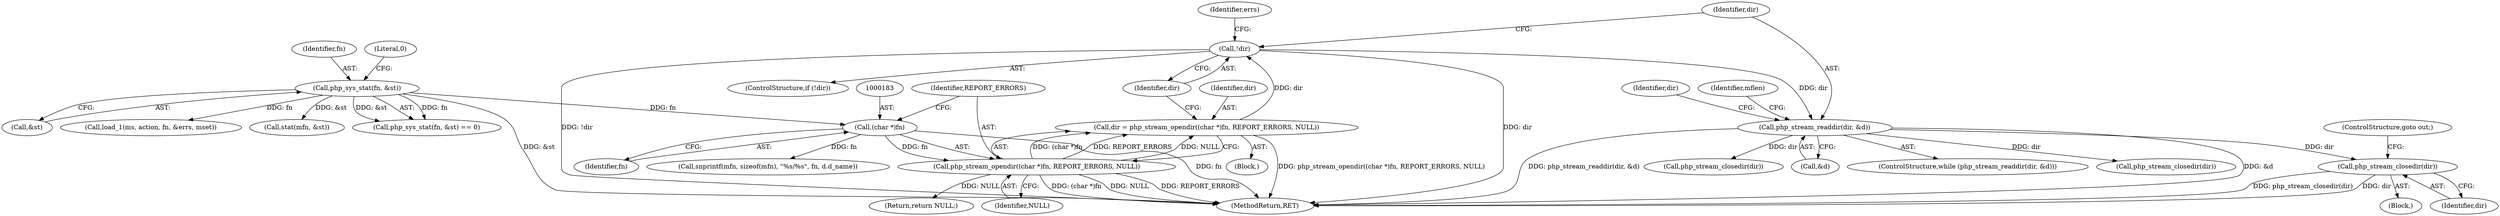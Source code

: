 digraph "0_php_a72cd07f2983dc43a6bb35209dc4687852e53c09@API" {
"1000228" [label="(Call,php_stream_closedir(dir))"];
"1000195" [label="(Call,php_stream_readdir(dir, &d))"];
"1000188" [label="(Call,!dir)"];
"1000179" [label="(Call,dir = php_stream_opendir((char *)fn, REPORT_ERRORS, NULL))"];
"1000181" [label="(Call,php_stream_opendir((char *)fn, REPORT_ERRORS, NULL))"];
"1000182" [label="(Call,(char *)fn)"];
"1000167" [label="(Call,php_sys_stat(fn, &st))"];
"1000204" [label="(Call,snprintf(mfn, sizeof(mfn), \"%s/%s\", fn, d.d_name))"];
"1000230" [label="(ControlStructure,goto out;)"];
"1000167" [label="(Call,php_sys_stat(fn, &st))"];
"1000229" [label="(Identifier,dir)"];
"1000186" [label="(Identifier,NULL)"];
"1000234" [label="(Call,stat(mfn, &st))"];
"1000188" [label="(Call,!dir)"];
"1000196" [label="(Identifier,dir)"];
"1000273" [label="(Call,php_stream_closedir(dir))"];
"1000513" [label="(MethodReturn,RET)"];
"1000189" [label="(Identifier,dir)"];
"1000299" [label="(Identifier,dir)"];
"1000187" [label="(ControlStructure,if (!dir))"];
"1000182" [label="(Call,(char *)fn)"];
"1000185" [label="(Identifier,REPORT_ERRORS)"];
"1000228" [label="(Call,php_stream_closedir(dir))"];
"1000168" [label="(Identifier,fn)"];
"1000166" [label="(Call,php_sys_stat(fn, &st) == 0)"];
"1000203" [label="(Identifier,mflen)"];
"1000192" [label="(Identifier,errs)"];
"1000179" [label="(Call,dir = php_stream_opendir((char *)fn, REPORT_ERRORS, NULL))"];
"1000181" [label="(Call,php_stream_opendir((char *)fn, REPORT_ERRORS, NULL))"];
"1000214" [label="(Block,)"];
"1000509" [label="(Return,return NULL;)"];
"1000298" [label="(Call,php_stream_closedir(dir))"];
"1000197" [label="(Call,&d)"];
"1000184" [label="(Identifier,fn)"];
"1000180" [label="(Identifier,dir)"];
"1000195" [label="(Call,php_stream_readdir(dir, &d))"];
"1000169" [label="(Call,&st)"];
"1000176" [label="(Block,)"];
"1000333" [label="(Call,load_1(ms, action, fn, &errs, mset))"];
"1000171" [label="(Literal,0)"];
"1000194" [label="(ControlStructure,while (php_stream_readdir(dir, &d)))"];
"1000228" -> "1000214"  [label="AST: "];
"1000228" -> "1000229"  [label="CFG: "];
"1000229" -> "1000228"  [label="AST: "];
"1000230" -> "1000228"  [label="CFG: "];
"1000228" -> "1000513"  [label="DDG: php_stream_closedir(dir)"];
"1000228" -> "1000513"  [label="DDG: dir"];
"1000195" -> "1000228"  [label="DDG: dir"];
"1000195" -> "1000194"  [label="AST: "];
"1000195" -> "1000197"  [label="CFG: "];
"1000196" -> "1000195"  [label="AST: "];
"1000197" -> "1000195"  [label="AST: "];
"1000203" -> "1000195"  [label="CFG: "];
"1000299" -> "1000195"  [label="CFG: "];
"1000195" -> "1000513"  [label="DDG: php_stream_readdir(dir, &d)"];
"1000195" -> "1000513"  [label="DDG: &d"];
"1000188" -> "1000195"  [label="DDG: dir"];
"1000195" -> "1000273"  [label="DDG: dir"];
"1000195" -> "1000298"  [label="DDG: dir"];
"1000188" -> "1000187"  [label="AST: "];
"1000188" -> "1000189"  [label="CFG: "];
"1000189" -> "1000188"  [label="AST: "];
"1000192" -> "1000188"  [label="CFG: "];
"1000196" -> "1000188"  [label="CFG: "];
"1000188" -> "1000513"  [label="DDG: !dir"];
"1000188" -> "1000513"  [label="DDG: dir"];
"1000179" -> "1000188"  [label="DDG: dir"];
"1000179" -> "1000176"  [label="AST: "];
"1000179" -> "1000181"  [label="CFG: "];
"1000180" -> "1000179"  [label="AST: "];
"1000181" -> "1000179"  [label="AST: "];
"1000189" -> "1000179"  [label="CFG: "];
"1000179" -> "1000513"  [label="DDG: php_stream_opendir((char *)fn, REPORT_ERRORS, NULL)"];
"1000181" -> "1000179"  [label="DDG: (char *)fn"];
"1000181" -> "1000179"  [label="DDG: REPORT_ERRORS"];
"1000181" -> "1000179"  [label="DDG: NULL"];
"1000181" -> "1000186"  [label="CFG: "];
"1000182" -> "1000181"  [label="AST: "];
"1000185" -> "1000181"  [label="AST: "];
"1000186" -> "1000181"  [label="AST: "];
"1000181" -> "1000513"  [label="DDG: REPORT_ERRORS"];
"1000181" -> "1000513"  [label="DDG: (char *)fn"];
"1000181" -> "1000513"  [label="DDG: NULL"];
"1000182" -> "1000181"  [label="DDG: fn"];
"1000181" -> "1000509"  [label="DDG: NULL"];
"1000182" -> "1000184"  [label="CFG: "];
"1000183" -> "1000182"  [label="AST: "];
"1000184" -> "1000182"  [label="AST: "];
"1000185" -> "1000182"  [label="CFG: "];
"1000182" -> "1000513"  [label="DDG: fn"];
"1000167" -> "1000182"  [label="DDG: fn"];
"1000182" -> "1000204"  [label="DDG: fn"];
"1000167" -> "1000166"  [label="AST: "];
"1000167" -> "1000169"  [label="CFG: "];
"1000168" -> "1000167"  [label="AST: "];
"1000169" -> "1000167"  [label="AST: "];
"1000171" -> "1000167"  [label="CFG: "];
"1000167" -> "1000513"  [label="DDG: &st"];
"1000167" -> "1000166"  [label="DDG: fn"];
"1000167" -> "1000166"  [label="DDG: &st"];
"1000167" -> "1000234"  [label="DDG: &st"];
"1000167" -> "1000333"  [label="DDG: fn"];
}
